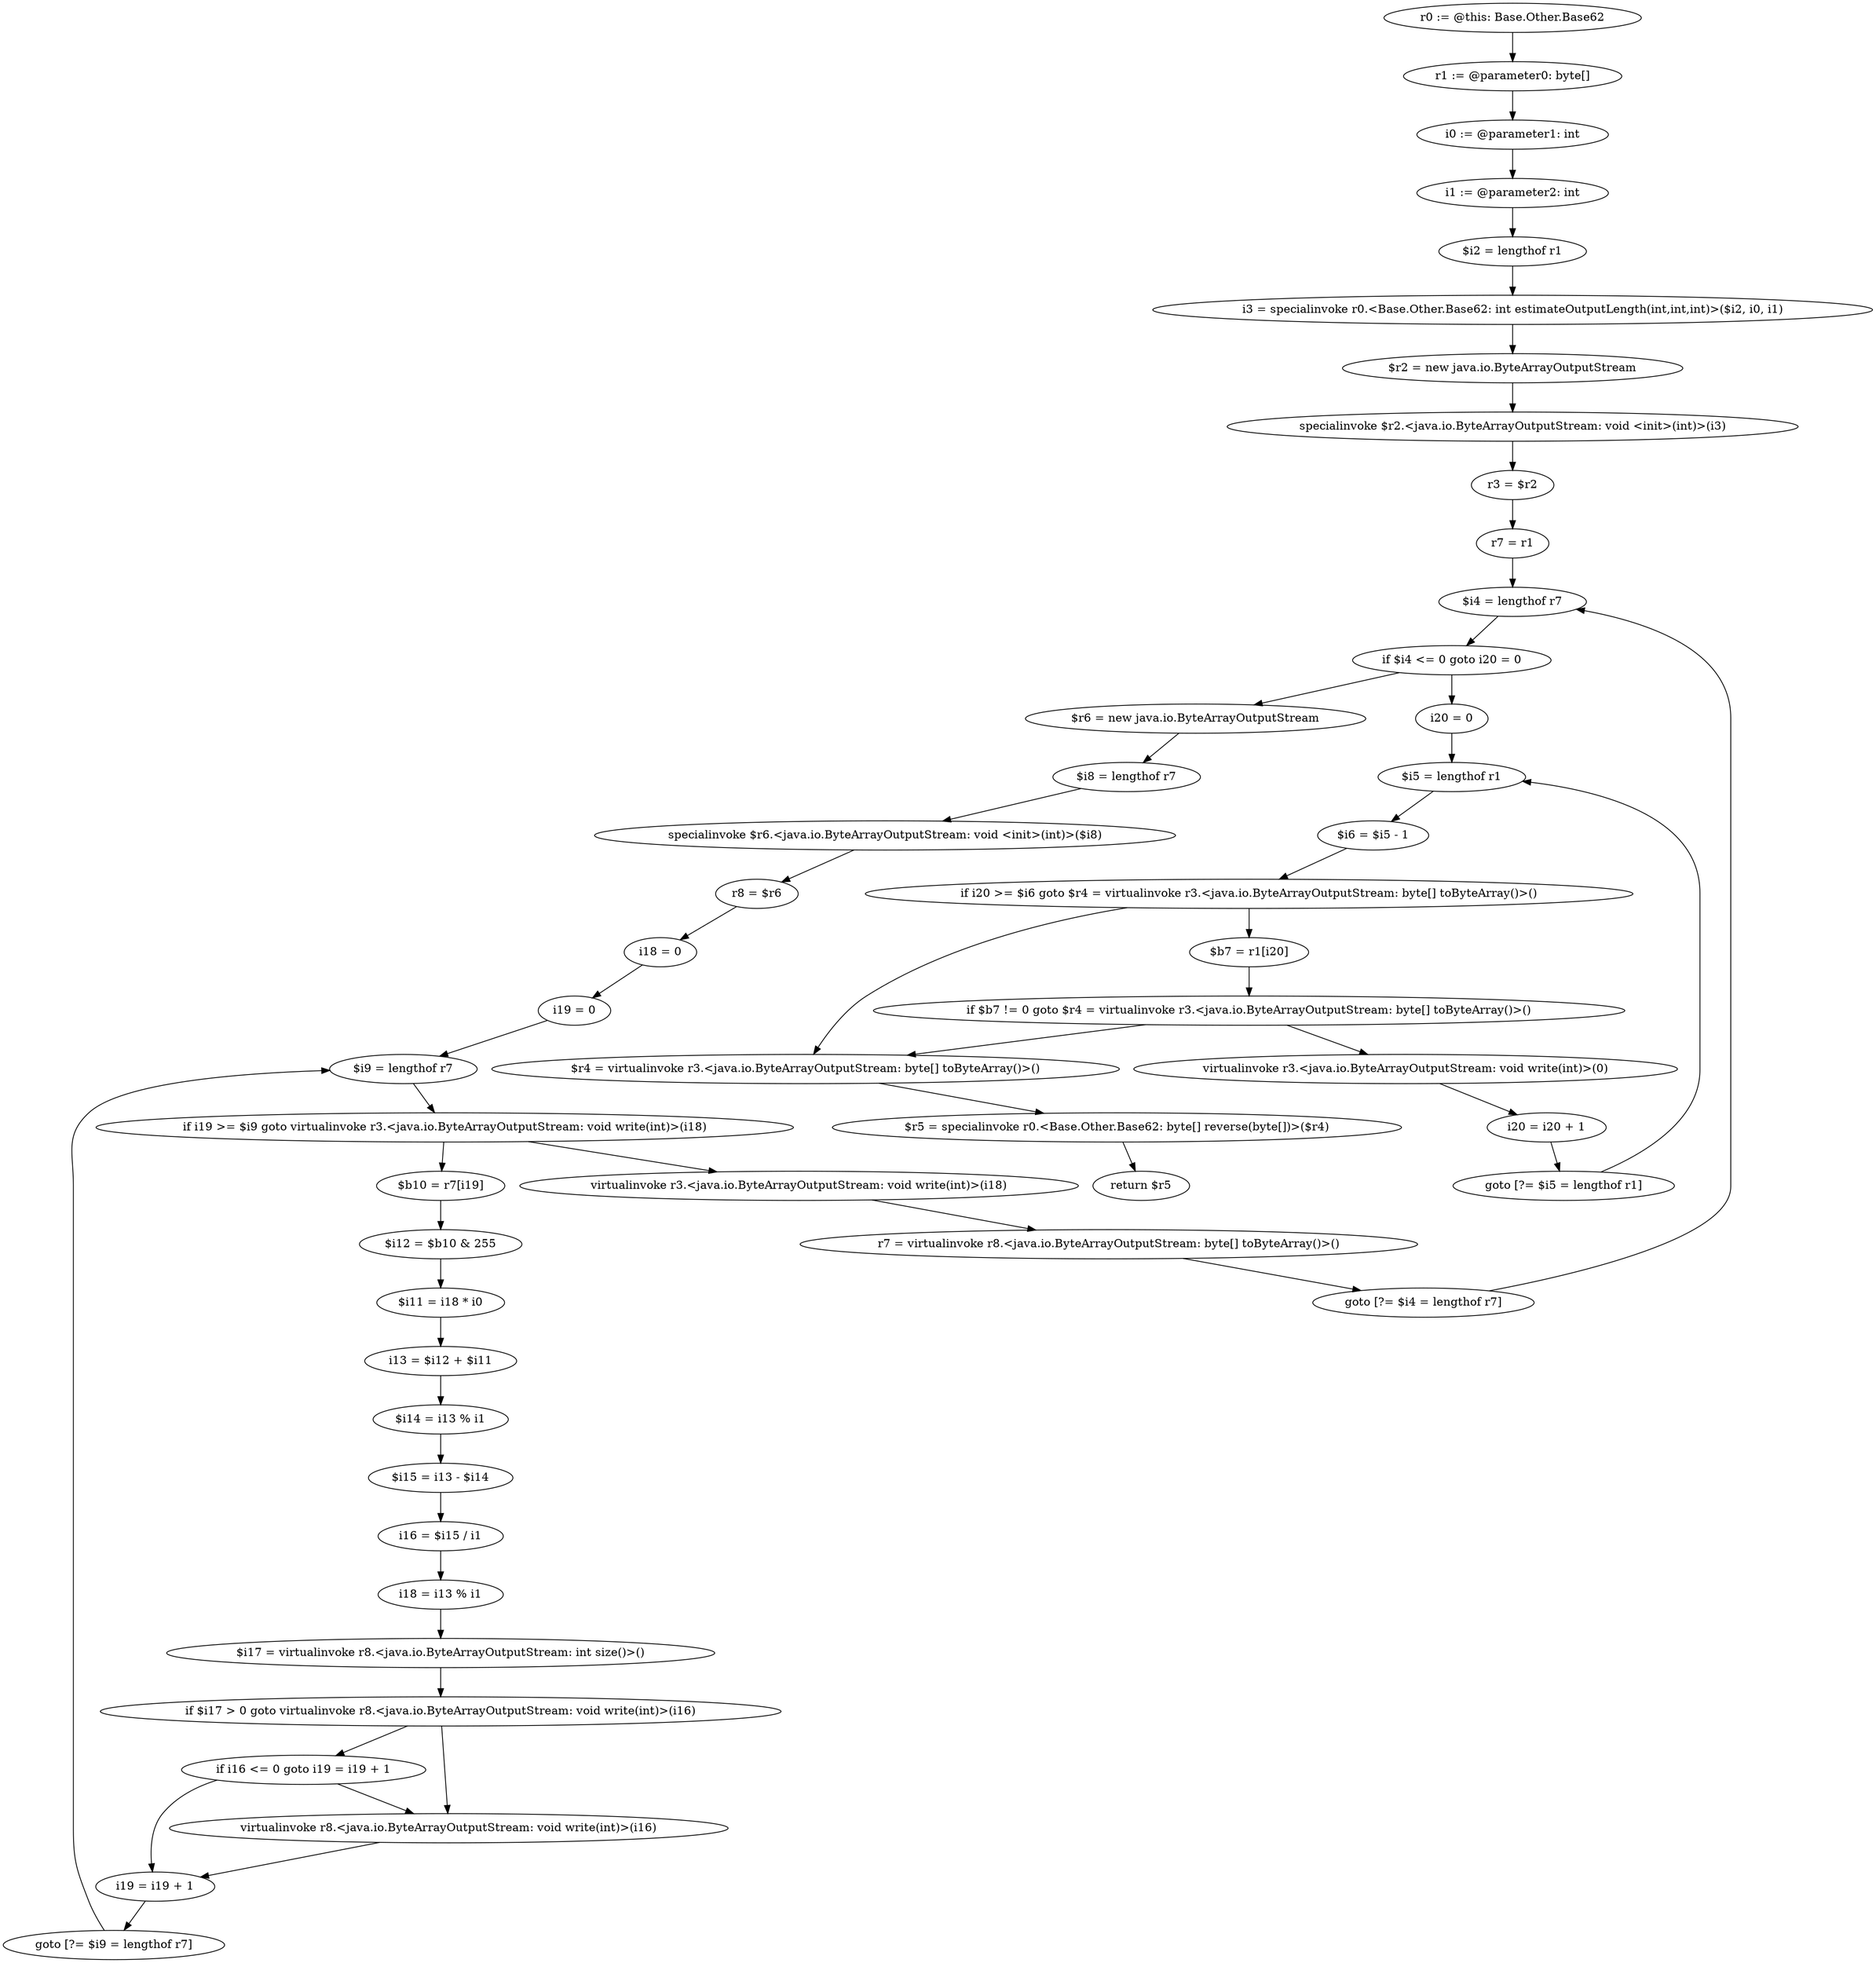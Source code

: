 digraph "unitGraph" {
    "r0 := @this: Base.Other.Base62"
    "r1 := @parameter0: byte[]"
    "i0 := @parameter1: int"
    "i1 := @parameter2: int"
    "$i2 = lengthof r1"
    "i3 = specialinvoke r0.<Base.Other.Base62: int estimateOutputLength(int,int,int)>($i2, i0, i1)"
    "$r2 = new java.io.ByteArrayOutputStream"
    "specialinvoke $r2.<java.io.ByteArrayOutputStream: void <init>(int)>(i3)"
    "r3 = $r2"
    "r7 = r1"
    "$i4 = lengthof r7"
    "if $i4 <= 0 goto i20 = 0"
    "$r6 = new java.io.ByteArrayOutputStream"
    "$i8 = lengthof r7"
    "specialinvoke $r6.<java.io.ByteArrayOutputStream: void <init>(int)>($i8)"
    "r8 = $r6"
    "i18 = 0"
    "i19 = 0"
    "$i9 = lengthof r7"
    "if i19 >= $i9 goto virtualinvoke r3.<java.io.ByteArrayOutputStream: void write(int)>(i18)"
    "$b10 = r7[i19]"
    "$i12 = $b10 & 255"
    "$i11 = i18 * i0"
    "i13 = $i12 + $i11"
    "$i14 = i13 % i1"
    "$i15 = i13 - $i14"
    "i16 = $i15 / i1"
    "i18 = i13 % i1"
    "$i17 = virtualinvoke r8.<java.io.ByteArrayOutputStream: int size()>()"
    "if $i17 > 0 goto virtualinvoke r8.<java.io.ByteArrayOutputStream: void write(int)>(i16)"
    "if i16 <= 0 goto i19 = i19 + 1"
    "virtualinvoke r8.<java.io.ByteArrayOutputStream: void write(int)>(i16)"
    "i19 = i19 + 1"
    "goto [?= $i9 = lengthof r7]"
    "virtualinvoke r3.<java.io.ByteArrayOutputStream: void write(int)>(i18)"
    "r7 = virtualinvoke r8.<java.io.ByteArrayOutputStream: byte[] toByteArray()>()"
    "goto [?= $i4 = lengthof r7]"
    "i20 = 0"
    "$i5 = lengthof r1"
    "$i6 = $i5 - 1"
    "if i20 >= $i6 goto $r4 = virtualinvoke r3.<java.io.ByteArrayOutputStream: byte[] toByteArray()>()"
    "$b7 = r1[i20]"
    "if $b7 != 0 goto $r4 = virtualinvoke r3.<java.io.ByteArrayOutputStream: byte[] toByteArray()>()"
    "virtualinvoke r3.<java.io.ByteArrayOutputStream: void write(int)>(0)"
    "i20 = i20 + 1"
    "goto [?= $i5 = lengthof r1]"
    "$r4 = virtualinvoke r3.<java.io.ByteArrayOutputStream: byte[] toByteArray()>()"
    "$r5 = specialinvoke r0.<Base.Other.Base62: byte[] reverse(byte[])>($r4)"
    "return $r5"
    "r0 := @this: Base.Other.Base62"->"r1 := @parameter0: byte[]";
    "r1 := @parameter0: byte[]"->"i0 := @parameter1: int";
    "i0 := @parameter1: int"->"i1 := @parameter2: int";
    "i1 := @parameter2: int"->"$i2 = lengthof r1";
    "$i2 = lengthof r1"->"i3 = specialinvoke r0.<Base.Other.Base62: int estimateOutputLength(int,int,int)>($i2, i0, i1)";
    "i3 = specialinvoke r0.<Base.Other.Base62: int estimateOutputLength(int,int,int)>($i2, i0, i1)"->"$r2 = new java.io.ByteArrayOutputStream";
    "$r2 = new java.io.ByteArrayOutputStream"->"specialinvoke $r2.<java.io.ByteArrayOutputStream: void <init>(int)>(i3)";
    "specialinvoke $r2.<java.io.ByteArrayOutputStream: void <init>(int)>(i3)"->"r3 = $r2";
    "r3 = $r2"->"r7 = r1";
    "r7 = r1"->"$i4 = lengthof r7";
    "$i4 = lengthof r7"->"if $i4 <= 0 goto i20 = 0";
    "if $i4 <= 0 goto i20 = 0"->"$r6 = new java.io.ByteArrayOutputStream";
    "if $i4 <= 0 goto i20 = 0"->"i20 = 0";
    "$r6 = new java.io.ByteArrayOutputStream"->"$i8 = lengthof r7";
    "$i8 = lengthof r7"->"specialinvoke $r6.<java.io.ByteArrayOutputStream: void <init>(int)>($i8)";
    "specialinvoke $r6.<java.io.ByteArrayOutputStream: void <init>(int)>($i8)"->"r8 = $r6";
    "r8 = $r6"->"i18 = 0";
    "i18 = 0"->"i19 = 0";
    "i19 = 0"->"$i9 = lengthof r7";
    "$i9 = lengthof r7"->"if i19 >= $i9 goto virtualinvoke r3.<java.io.ByteArrayOutputStream: void write(int)>(i18)";
    "if i19 >= $i9 goto virtualinvoke r3.<java.io.ByteArrayOutputStream: void write(int)>(i18)"->"$b10 = r7[i19]";
    "if i19 >= $i9 goto virtualinvoke r3.<java.io.ByteArrayOutputStream: void write(int)>(i18)"->"virtualinvoke r3.<java.io.ByteArrayOutputStream: void write(int)>(i18)";
    "$b10 = r7[i19]"->"$i12 = $b10 & 255";
    "$i12 = $b10 & 255"->"$i11 = i18 * i0";
    "$i11 = i18 * i0"->"i13 = $i12 + $i11";
    "i13 = $i12 + $i11"->"$i14 = i13 % i1";
    "$i14 = i13 % i1"->"$i15 = i13 - $i14";
    "$i15 = i13 - $i14"->"i16 = $i15 / i1";
    "i16 = $i15 / i1"->"i18 = i13 % i1";
    "i18 = i13 % i1"->"$i17 = virtualinvoke r8.<java.io.ByteArrayOutputStream: int size()>()";
    "$i17 = virtualinvoke r8.<java.io.ByteArrayOutputStream: int size()>()"->"if $i17 > 0 goto virtualinvoke r8.<java.io.ByteArrayOutputStream: void write(int)>(i16)";
    "if $i17 > 0 goto virtualinvoke r8.<java.io.ByteArrayOutputStream: void write(int)>(i16)"->"if i16 <= 0 goto i19 = i19 + 1";
    "if $i17 > 0 goto virtualinvoke r8.<java.io.ByteArrayOutputStream: void write(int)>(i16)"->"virtualinvoke r8.<java.io.ByteArrayOutputStream: void write(int)>(i16)";
    "if i16 <= 0 goto i19 = i19 + 1"->"virtualinvoke r8.<java.io.ByteArrayOutputStream: void write(int)>(i16)";
    "if i16 <= 0 goto i19 = i19 + 1"->"i19 = i19 + 1";
    "virtualinvoke r8.<java.io.ByteArrayOutputStream: void write(int)>(i16)"->"i19 = i19 + 1";
    "i19 = i19 + 1"->"goto [?= $i9 = lengthof r7]";
    "goto [?= $i9 = lengthof r7]"->"$i9 = lengthof r7";
    "virtualinvoke r3.<java.io.ByteArrayOutputStream: void write(int)>(i18)"->"r7 = virtualinvoke r8.<java.io.ByteArrayOutputStream: byte[] toByteArray()>()";
    "r7 = virtualinvoke r8.<java.io.ByteArrayOutputStream: byte[] toByteArray()>()"->"goto [?= $i4 = lengthof r7]";
    "goto [?= $i4 = lengthof r7]"->"$i4 = lengthof r7";
    "i20 = 0"->"$i5 = lengthof r1";
    "$i5 = lengthof r1"->"$i6 = $i5 - 1";
    "$i6 = $i5 - 1"->"if i20 >= $i6 goto $r4 = virtualinvoke r3.<java.io.ByteArrayOutputStream: byte[] toByteArray()>()";
    "if i20 >= $i6 goto $r4 = virtualinvoke r3.<java.io.ByteArrayOutputStream: byte[] toByteArray()>()"->"$b7 = r1[i20]";
    "if i20 >= $i6 goto $r4 = virtualinvoke r3.<java.io.ByteArrayOutputStream: byte[] toByteArray()>()"->"$r4 = virtualinvoke r3.<java.io.ByteArrayOutputStream: byte[] toByteArray()>()";
    "$b7 = r1[i20]"->"if $b7 != 0 goto $r4 = virtualinvoke r3.<java.io.ByteArrayOutputStream: byte[] toByteArray()>()";
    "if $b7 != 0 goto $r4 = virtualinvoke r3.<java.io.ByteArrayOutputStream: byte[] toByteArray()>()"->"virtualinvoke r3.<java.io.ByteArrayOutputStream: void write(int)>(0)";
    "if $b7 != 0 goto $r4 = virtualinvoke r3.<java.io.ByteArrayOutputStream: byte[] toByteArray()>()"->"$r4 = virtualinvoke r3.<java.io.ByteArrayOutputStream: byte[] toByteArray()>()";
    "virtualinvoke r3.<java.io.ByteArrayOutputStream: void write(int)>(0)"->"i20 = i20 + 1";
    "i20 = i20 + 1"->"goto [?= $i5 = lengthof r1]";
    "goto [?= $i5 = lengthof r1]"->"$i5 = lengthof r1";
    "$r4 = virtualinvoke r3.<java.io.ByteArrayOutputStream: byte[] toByteArray()>()"->"$r5 = specialinvoke r0.<Base.Other.Base62: byte[] reverse(byte[])>($r4)";
    "$r5 = specialinvoke r0.<Base.Other.Base62: byte[] reverse(byte[])>($r4)"->"return $r5";
}
